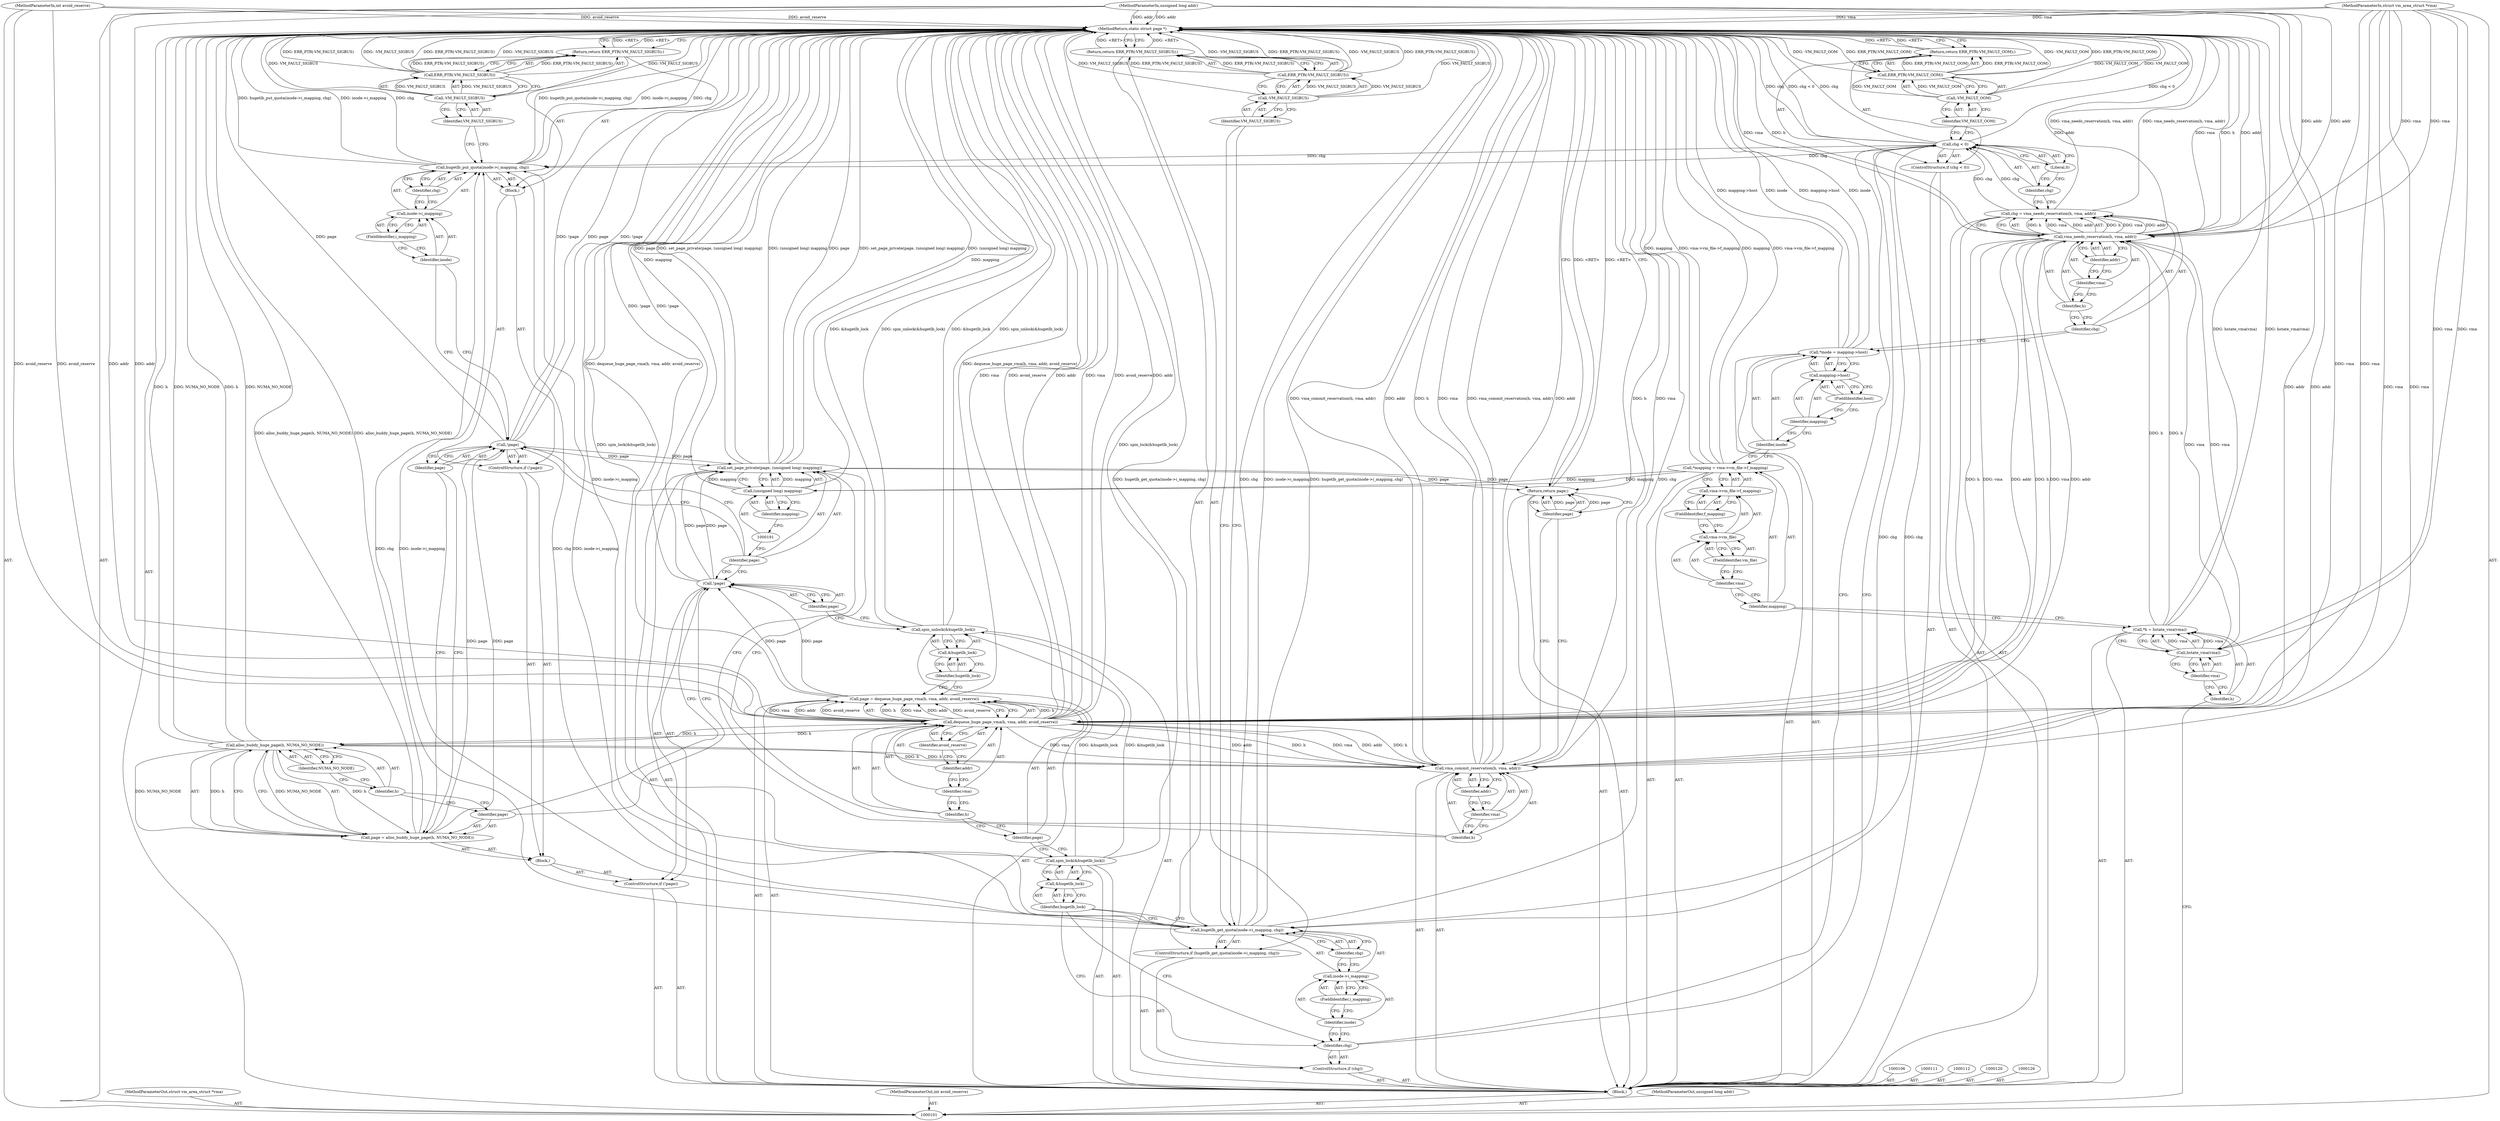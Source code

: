 digraph "1_linux_90481622d75715bfcb68501280a917dbfe516029_4" {
"1000199" [label="(MethodReturn,static struct page *)"];
"1000102" [label="(MethodParameterIn,struct vm_area_struct *vma)"];
"1000299" [label="(MethodParameterOut,struct vm_area_struct *vma)"];
"1000127" [label="(Call,chg = vma_needs_reservation(h, vma, addr))"];
"1000128" [label="(Identifier,chg)"];
"1000130" [label="(Identifier,h)"];
"1000131" [label="(Identifier,vma)"];
"1000132" [label="(Identifier,addr)"];
"1000129" [label="(Call,vma_needs_reservation(h, vma, addr))"];
"1000136" [label="(Literal,0)"];
"1000133" [label="(ControlStructure,if (chg < 0))"];
"1000134" [label="(Call,chg < 0)"];
"1000135" [label="(Identifier,chg)"];
"1000138" [label="(Call,ERR_PTR(-VM_FAULT_OOM))"];
"1000139" [label="(Call,-VM_FAULT_OOM)"];
"1000140" [label="(Identifier,VM_FAULT_OOM)"];
"1000137" [label="(Return,return ERR_PTR(-VM_FAULT_OOM);)"];
"1000104" [label="(MethodParameterIn,int avoid_reserve)"];
"1000301" [label="(MethodParameterOut,int avoid_reserve)"];
"1000103" [label="(MethodParameterIn,unsigned long addr)"];
"1000300" [label="(MethodParameterOut,unsigned long addr)"];
"1000141" [label="(ControlStructure,if (chg))"];
"1000142" [label="(Identifier,chg)"];
"1000143" [label="(ControlStructure,if (hugetlb_get_quota(inode->i_mapping, chg)))"];
"1000145" [label="(Call,inode->i_mapping)"];
"1000146" [label="(Identifier,inode)"];
"1000147" [label="(FieldIdentifier,i_mapping)"];
"1000148" [label="(Identifier,chg)"];
"1000144" [label="(Call,hugetlb_get_quota(inode->i_mapping, chg))"];
"1000150" [label="(Call,ERR_PTR(-VM_FAULT_SIGBUS))"];
"1000151" [label="(Call,-VM_FAULT_SIGBUS)"];
"1000152" [label="(Identifier,VM_FAULT_SIGBUS)"];
"1000149" [label="(Return,return ERR_PTR(-VM_FAULT_SIGBUS);)"];
"1000154" [label="(Call,&hugetlb_lock)"];
"1000155" [label="(Identifier,hugetlb_lock)"];
"1000153" [label="(Call,spin_lock(&hugetlb_lock))"];
"1000156" [label="(Call,page = dequeue_huge_page_vma(h, vma, addr, avoid_reserve))"];
"1000157" [label="(Identifier,page)"];
"1000159" [label="(Identifier,h)"];
"1000160" [label="(Identifier,vma)"];
"1000161" [label="(Identifier,addr)"];
"1000162" [label="(Identifier,avoid_reserve)"];
"1000158" [label="(Call,dequeue_huge_page_vma(h, vma, addr, avoid_reserve))"];
"1000163" [label="(Call,spin_unlock(&hugetlb_lock))"];
"1000164" [label="(Call,&hugetlb_lock)"];
"1000165" [label="(Identifier,hugetlb_lock)"];
"1000169" [label="(Block,)"];
"1000166" [label="(ControlStructure,if (!page))"];
"1000167" [label="(Call,!page)"];
"1000168" [label="(Identifier,page)"];
"1000172" [label="(Call,alloc_buddy_huge_page(h, NUMA_NO_NODE))"];
"1000170" [label="(Call,page = alloc_buddy_huge_page(h, NUMA_NO_NODE))"];
"1000171" [label="(Identifier,page)"];
"1000173" [label="(Identifier,h)"];
"1000174" [label="(Identifier,NUMA_NO_NODE)"];
"1000105" [label="(Block,)"];
"1000178" [label="(Block,)"];
"1000175" [label="(ControlStructure,if (!page))"];
"1000176" [label="(Call,!page)"];
"1000177" [label="(Identifier,page)"];
"1000180" [label="(Call,inode->i_mapping)"];
"1000181" [label="(Identifier,inode)"];
"1000182" [label="(FieldIdentifier,i_mapping)"];
"1000179" [label="(Call,hugetlb_put_quota(inode->i_mapping, chg))"];
"1000183" [label="(Identifier,chg)"];
"1000185" [label="(Call,ERR_PTR(-VM_FAULT_SIGBUS))"];
"1000186" [label="(Call,-VM_FAULT_SIGBUS)"];
"1000187" [label="(Identifier,VM_FAULT_SIGBUS)"];
"1000184" [label="(Return,return ERR_PTR(-VM_FAULT_SIGBUS);)"];
"1000188" [label="(Call,set_page_private(page, (unsigned long) mapping))"];
"1000189" [label="(Identifier,page)"];
"1000190" [label="(Call,(unsigned long) mapping)"];
"1000192" [label="(Identifier,mapping)"];
"1000193" [label="(Call,vma_commit_reservation(h, vma, addr))"];
"1000194" [label="(Identifier,h)"];
"1000195" [label="(Identifier,vma)"];
"1000196" [label="(Identifier,addr)"];
"1000107" [label="(Call,*h = hstate_vma(vma))"];
"1000108" [label="(Identifier,h)"];
"1000109" [label="(Call,hstate_vma(vma))"];
"1000110" [label="(Identifier,vma)"];
"1000197" [label="(Return,return page;)"];
"1000198" [label="(Identifier,page)"];
"1000113" [label="(Call,*mapping = vma->vm_file->f_mapping)"];
"1000114" [label="(Identifier,mapping)"];
"1000115" [label="(Call,vma->vm_file->f_mapping)"];
"1000116" [label="(Call,vma->vm_file)"];
"1000117" [label="(Identifier,vma)"];
"1000118" [label="(FieldIdentifier,vm_file)"];
"1000119" [label="(FieldIdentifier,f_mapping)"];
"1000121" [label="(Call,*inode = mapping->host)"];
"1000122" [label="(Identifier,inode)"];
"1000123" [label="(Call,mapping->host)"];
"1000124" [label="(Identifier,mapping)"];
"1000125" [label="(FieldIdentifier,host)"];
"1000199" -> "1000101"  [label="AST: "];
"1000199" -> "1000137"  [label="CFG: "];
"1000199" -> "1000149"  [label="CFG: "];
"1000199" -> "1000184"  [label="CFG: "];
"1000199" -> "1000197"  [label="CFG: "];
"1000197" -> "1000199"  [label="DDG: <RET>"];
"1000184" -> "1000199"  [label="DDG: <RET>"];
"1000137" -> "1000199"  [label="DDG: <RET>"];
"1000149" -> "1000199"  [label="DDG: <RET>"];
"1000188" -> "1000199"  [label="DDG: set_page_private(page, (unsigned long) mapping)"];
"1000188" -> "1000199"  [label="DDG: (unsigned long) mapping"];
"1000188" -> "1000199"  [label="DDG: page"];
"1000193" -> "1000199"  [label="DDG: h"];
"1000193" -> "1000199"  [label="DDG: vma"];
"1000193" -> "1000199"  [label="DDG: vma_commit_reservation(h, vma, addr)"];
"1000193" -> "1000199"  [label="DDG: addr"];
"1000185" -> "1000199"  [label="DDG: ERR_PTR(-VM_FAULT_SIGBUS)"];
"1000185" -> "1000199"  [label="DDG: -VM_FAULT_SIGBUS"];
"1000102" -> "1000199"  [label="DDG: vma"];
"1000129" -> "1000199"  [label="DDG: vma"];
"1000129" -> "1000199"  [label="DDG: h"];
"1000129" -> "1000199"  [label="DDG: addr"];
"1000163" -> "1000199"  [label="DDG: &hugetlb_lock"];
"1000163" -> "1000199"  [label="DDG: spin_unlock(&hugetlb_lock)"];
"1000170" -> "1000199"  [label="DDG: alloc_buddy_huge_page(h, NUMA_NO_NODE)"];
"1000186" -> "1000199"  [label="DDG: VM_FAULT_SIGBUS"];
"1000150" -> "1000199"  [label="DDG: -VM_FAULT_SIGBUS"];
"1000150" -> "1000199"  [label="DDG: ERR_PTR(-VM_FAULT_SIGBUS)"];
"1000179" -> "1000199"  [label="DDG: hugetlb_put_quota(inode->i_mapping, chg)"];
"1000179" -> "1000199"  [label="DDG: inode->i_mapping"];
"1000179" -> "1000199"  [label="DDG: chg"];
"1000104" -> "1000199"  [label="DDG: avoid_reserve"];
"1000113" -> "1000199"  [label="DDG: mapping"];
"1000113" -> "1000199"  [label="DDG: vma->vm_file->f_mapping"];
"1000158" -> "1000199"  [label="DDG: vma"];
"1000158" -> "1000199"  [label="DDG: avoid_reserve"];
"1000158" -> "1000199"  [label="DDG: addr"];
"1000121" -> "1000199"  [label="DDG: mapping->host"];
"1000121" -> "1000199"  [label="DDG: inode"];
"1000138" -> "1000199"  [label="DDG: -VM_FAULT_OOM"];
"1000138" -> "1000199"  [label="DDG: ERR_PTR(-VM_FAULT_OOM)"];
"1000139" -> "1000199"  [label="DDG: VM_FAULT_OOM"];
"1000151" -> "1000199"  [label="DDG: VM_FAULT_SIGBUS"];
"1000127" -> "1000199"  [label="DDG: vma_needs_reservation(h, vma, addr)"];
"1000144" -> "1000199"  [label="DDG: hugetlb_get_quota(inode->i_mapping, chg)"];
"1000144" -> "1000199"  [label="DDG: chg"];
"1000144" -> "1000199"  [label="DDG: inode->i_mapping"];
"1000167" -> "1000199"  [label="DDG: !page"];
"1000134" -> "1000199"  [label="DDG: chg < 0"];
"1000134" -> "1000199"  [label="DDG: chg"];
"1000156" -> "1000199"  [label="DDG: dequeue_huge_page_vma(h, vma, addr, avoid_reserve)"];
"1000103" -> "1000199"  [label="DDG: addr"];
"1000176" -> "1000199"  [label="DDG: !page"];
"1000176" -> "1000199"  [label="DDG: page"];
"1000153" -> "1000199"  [label="DDG: spin_lock(&hugetlb_lock)"];
"1000172" -> "1000199"  [label="DDG: h"];
"1000172" -> "1000199"  [label="DDG: NUMA_NO_NODE"];
"1000190" -> "1000199"  [label="DDG: mapping"];
"1000107" -> "1000199"  [label="DDG: hstate_vma(vma)"];
"1000102" -> "1000101"  [label="AST: "];
"1000102" -> "1000199"  [label="DDG: vma"];
"1000102" -> "1000109"  [label="DDG: vma"];
"1000102" -> "1000129"  [label="DDG: vma"];
"1000102" -> "1000158"  [label="DDG: vma"];
"1000102" -> "1000193"  [label="DDG: vma"];
"1000299" -> "1000101"  [label="AST: "];
"1000127" -> "1000105"  [label="AST: "];
"1000127" -> "1000129"  [label="CFG: "];
"1000128" -> "1000127"  [label="AST: "];
"1000129" -> "1000127"  [label="AST: "];
"1000135" -> "1000127"  [label="CFG: "];
"1000127" -> "1000199"  [label="DDG: vma_needs_reservation(h, vma, addr)"];
"1000129" -> "1000127"  [label="DDG: h"];
"1000129" -> "1000127"  [label="DDG: vma"];
"1000129" -> "1000127"  [label="DDG: addr"];
"1000127" -> "1000134"  [label="DDG: chg"];
"1000128" -> "1000127"  [label="AST: "];
"1000128" -> "1000121"  [label="CFG: "];
"1000130" -> "1000128"  [label="CFG: "];
"1000130" -> "1000129"  [label="AST: "];
"1000130" -> "1000128"  [label="CFG: "];
"1000131" -> "1000130"  [label="CFG: "];
"1000131" -> "1000129"  [label="AST: "];
"1000131" -> "1000130"  [label="CFG: "];
"1000132" -> "1000131"  [label="CFG: "];
"1000132" -> "1000129"  [label="AST: "];
"1000132" -> "1000131"  [label="CFG: "];
"1000129" -> "1000132"  [label="CFG: "];
"1000129" -> "1000127"  [label="AST: "];
"1000129" -> "1000132"  [label="CFG: "];
"1000130" -> "1000129"  [label="AST: "];
"1000131" -> "1000129"  [label="AST: "];
"1000132" -> "1000129"  [label="AST: "];
"1000127" -> "1000129"  [label="CFG: "];
"1000129" -> "1000199"  [label="DDG: vma"];
"1000129" -> "1000199"  [label="DDG: h"];
"1000129" -> "1000199"  [label="DDG: addr"];
"1000129" -> "1000127"  [label="DDG: h"];
"1000129" -> "1000127"  [label="DDG: vma"];
"1000129" -> "1000127"  [label="DDG: addr"];
"1000107" -> "1000129"  [label="DDG: h"];
"1000109" -> "1000129"  [label="DDG: vma"];
"1000102" -> "1000129"  [label="DDG: vma"];
"1000103" -> "1000129"  [label="DDG: addr"];
"1000129" -> "1000158"  [label="DDG: h"];
"1000129" -> "1000158"  [label="DDG: vma"];
"1000129" -> "1000158"  [label="DDG: addr"];
"1000136" -> "1000134"  [label="AST: "];
"1000136" -> "1000135"  [label="CFG: "];
"1000134" -> "1000136"  [label="CFG: "];
"1000133" -> "1000105"  [label="AST: "];
"1000134" -> "1000133"  [label="AST: "];
"1000137" -> "1000133"  [label="AST: "];
"1000134" -> "1000133"  [label="AST: "];
"1000134" -> "1000136"  [label="CFG: "];
"1000135" -> "1000134"  [label="AST: "];
"1000136" -> "1000134"  [label="AST: "];
"1000140" -> "1000134"  [label="CFG: "];
"1000142" -> "1000134"  [label="CFG: "];
"1000134" -> "1000199"  [label="DDG: chg < 0"];
"1000134" -> "1000199"  [label="DDG: chg"];
"1000127" -> "1000134"  [label="DDG: chg"];
"1000134" -> "1000144"  [label="DDG: chg"];
"1000134" -> "1000179"  [label="DDG: chg"];
"1000135" -> "1000134"  [label="AST: "];
"1000135" -> "1000127"  [label="CFG: "];
"1000136" -> "1000135"  [label="CFG: "];
"1000138" -> "1000137"  [label="AST: "];
"1000138" -> "1000139"  [label="CFG: "];
"1000139" -> "1000138"  [label="AST: "];
"1000137" -> "1000138"  [label="CFG: "];
"1000138" -> "1000199"  [label="DDG: -VM_FAULT_OOM"];
"1000138" -> "1000199"  [label="DDG: ERR_PTR(-VM_FAULT_OOM)"];
"1000138" -> "1000137"  [label="DDG: ERR_PTR(-VM_FAULT_OOM)"];
"1000139" -> "1000138"  [label="DDG: VM_FAULT_OOM"];
"1000139" -> "1000138"  [label="AST: "];
"1000139" -> "1000140"  [label="CFG: "];
"1000140" -> "1000139"  [label="AST: "];
"1000138" -> "1000139"  [label="CFG: "];
"1000139" -> "1000199"  [label="DDG: VM_FAULT_OOM"];
"1000139" -> "1000138"  [label="DDG: VM_FAULT_OOM"];
"1000140" -> "1000139"  [label="AST: "];
"1000140" -> "1000134"  [label="CFG: "];
"1000139" -> "1000140"  [label="CFG: "];
"1000137" -> "1000133"  [label="AST: "];
"1000137" -> "1000138"  [label="CFG: "];
"1000138" -> "1000137"  [label="AST: "];
"1000199" -> "1000137"  [label="CFG: "];
"1000137" -> "1000199"  [label="DDG: <RET>"];
"1000138" -> "1000137"  [label="DDG: ERR_PTR(-VM_FAULT_OOM)"];
"1000104" -> "1000101"  [label="AST: "];
"1000104" -> "1000199"  [label="DDG: avoid_reserve"];
"1000104" -> "1000158"  [label="DDG: avoid_reserve"];
"1000301" -> "1000101"  [label="AST: "];
"1000103" -> "1000101"  [label="AST: "];
"1000103" -> "1000199"  [label="DDG: addr"];
"1000103" -> "1000129"  [label="DDG: addr"];
"1000103" -> "1000158"  [label="DDG: addr"];
"1000103" -> "1000193"  [label="DDG: addr"];
"1000300" -> "1000101"  [label="AST: "];
"1000141" -> "1000105"  [label="AST: "];
"1000142" -> "1000141"  [label="AST: "];
"1000143" -> "1000141"  [label="AST: "];
"1000142" -> "1000141"  [label="AST: "];
"1000142" -> "1000134"  [label="CFG: "];
"1000146" -> "1000142"  [label="CFG: "];
"1000155" -> "1000142"  [label="CFG: "];
"1000143" -> "1000141"  [label="AST: "];
"1000144" -> "1000143"  [label="AST: "];
"1000149" -> "1000143"  [label="AST: "];
"1000145" -> "1000144"  [label="AST: "];
"1000145" -> "1000147"  [label="CFG: "];
"1000146" -> "1000145"  [label="AST: "];
"1000147" -> "1000145"  [label="AST: "];
"1000148" -> "1000145"  [label="CFG: "];
"1000146" -> "1000145"  [label="AST: "];
"1000146" -> "1000142"  [label="CFG: "];
"1000147" -> "1000146"  [label="CFG: "];
"1000147" -> "1000145"  [label="AST: "];
"1000147" -> "1000146"  [label="CFG: "];
"1000145" -> "1000147"  [label="CFG: "];
"1000148" -> "1000144"  [label="AST: "];
"1000148" -> "1000145"  [label="CFG: "];
"1000144" -> "1000148"  [label="CFG: "];
"1000144" -> "1000143"  [label="AST: "];
"1000144" -> "1000148"  [label="CFG: "];
"1000145" -> "1000144"  [label="AST: "];
"1000148" -> "1000144"  [label="AST: "];
"1000152" -> "1000144"  [label="CFG: "];
"1000155" -> "1000144"  [label="CFG: "];
"1000144" -> "1000199"  [label="DDG: hugetlb_get_quota(inode->i_mapping, chg)"];
"1000144" -> "1000199"  [label="DDG: chg"];
"1000144" -> "1000199"  [label="DDG: inode->i_mapping"];
"1000134" -> "1000144"  [label="DDG: chg"];
"1000144" -> "1000179"  [label="DDG: inode->i_mapping"];
"1000144" -> "1000179"  [label="DDG: chg"];
"1000150" -> "1000149"  [label="AST: "];
"1000150" -> "1000151"  [label="CFG: "];
"1000151" -> "1000150"  [label="AST: "];
"1000149" -> "1000150"  [label="CFG: "];
"1000150" -> "1000199"  [label="DDG: -VM_FAULT_SIGBUS"];
"1000150" -> "1000199"  [label="DDG: ERR_PTR(-VM_FAULT_SIGBUS)"];
"1000150" -> "1000149"  [label="DDG: ERR_PTR(-VM_FAULT_SIGBUS)"];
"1000151" -> "1000150"  [label="DDG: VM_FAULT_SIGBUS"];
"1000151" -> "1000150"  [label="AST: "];
"1000151" -> "1000152"  [label="CFG: "];
"1000152" -> "1000151"  [label="AST: "];
"1000150" -> "1000151"  [label="CFG: "];
"1000151" -> "1000199"  [label="DDG: VM_FAULT_SIGBUS"];
"1000151" -> "1000150"  [label="DDG: VM_FAULT_SIGBUS"];
"1000152" -> "1000151"  [label="AST: "];
"1000152" -> "1000144"  [label="CFG: "];
"1000151" -> "1000152"  [label="CFG: "];
"1000149" -> "1000143"  [label="AST: "];
"1000149" -> "1000150"  [label="CFG: "];
"1000150" -> "1000149"  [label="AST: "];
"1000199" -> "1000149"  [label="CFG: "];
"1000149" -> "1000199"  [label="DDG: <RET>"];
"1000150" -> "1000149"  [label="DDG: ERR_PTR(-VM_FAULT_SIGBUS)"];
"1000154" -> "1000153"  [label="AST: "];
"1000154" -> "1000155"  [label="CFG: "];
"1000155" -> "1000154"  [label="AST: "];
"1000153" -> "1000154"  [label="CFG: "];
"1000155" -> "1000154"  [label="AST: "];
"1000155" -> "1000144"  [label="CFG: "];
"1000155" -> "1000142"  [label="CFG: "];
"1000154" -> "1000155"  [label="CFG: "];
"1000153" -> "1000105"  [label="AST: "];
"1000153" -> "1000154"  [label="CFG: "];
"1000154" -> "1000153"  [label="AST: "];
"1000157" -> "1000153"  [label="CFG: "];
"1000153" -> "1000199"  [label="DDG: spin_lock(&hugetlb_lock)"];
"1000153" -> "1000163"  [label="DDG: &hugetlb_lock"];
"1000156" -> "1000105"  [label="AST: "];
"1000156" -> "1000158"  [label="CFG: "];
"1000157" -> "1000156"  [label="AST: "];
"1000158" -> "1000156"  [label="AST: "];
"1000165" -> "1000156"  [label="CFG: "];
"1000156" -> "1000199"  [label="DDG: dequeue_huge_page_vma(h, vma, addr, avoid_reserve)"];
"1000158" -> "1000156"  [label="DDG: h"];
"1000158" -> "1000156"  [label="DDG: vma"];
"1000158" -> "1000156"  [label="DDG: addr"];
"1000158" -> "1000156"  [label="DDG: avoid_reserve"];
"1000156" -> "1000167"  [label="DDG: page"];
"1000157" -> "1000156"  [label="AST: "];
"1000157" -> "1000153"  [label="CFG: "];
"1000159" -> "1000157"  [label="CFG: "];
"1000159" -> "1000158"  [label="AST: "];
"1000159" -> "1000157"  [label="CFG: "];
"1000160" -> "1000159"  [label="CFG: "];
"1000160" -> "1000158"  [label="AST: "];
"1000160" -> "1000159"  [label="CFG: "];
"1000161" -> "1000160"  [label="CFG: "];
"1000161" -> "1000158"  [label="AST: "];
"1000161" -> "1000160"  [label="CFG: "];
"1000162" -> "1000161"  [label="CFG: "];
"1000162" -> "1000158"  [label="AST: "];
"1000162" -> "1000161"  [label="CFG: "];
"1000158" -> "1000162"  [label="CFG: "];
"1000158" -> "1000156"  [label="AST: "];
"1000158" -> "1000162"  [label="CFG: "];
"1000159" -> "1000158"  [label="AST: "];
"1000160" -> "1000158"  [label="AST: "];
"1000161" -> "1000158"  [label="AST: "];
"1000162" -> "1000158"  [label="AST: "];
"1000156" -> "1000158"  [label="CFG: "];
"1000158" -> "1000199"  [label="DDG: vma"];
"1000158" -> "1000199"  [label="DDG: avoid_reserve"];
"1000158" -> "1000199"  [label="DDG: addr"];
"1000158" -> "1000156"  [label="DDG: h"];
"1000158" -> "1000156"  [label="DDG: vma"];
"1000158" -> "1000156"  [label="DDG: addr"];
"1000158" -> "1000156"  [label="DDG: avoid_reserve"];
"1000129" -> "1000158"  [label="DDG: h"];
"1000129" -> "1000158"  [label="DDG: vma"];
"1000129" -> "1000158"  [label="DDG: addr"];
"1000102" -> "1000158"  [label="DDG: vma"];
"1000103" -> "1000158"  [label="DDG: addr"];
"1000104" -> "1000158"  [label="DDG: avoid_reserve"];
"1000158" -> "1000172"  [label="DDG: h"];
"1000158" -> "1000193"  [label="DDG: h"];
"1000158" -> "1000193"  [label="DDG: vma"];
"1000158" -> "1000193"  [label="DDG: addr"];
"1000163" -> "1000105"  [label="AST: "];
"1000163" -> "1000164"  [label="CFG: "];
"1000164" -> "1000163"  [label="AST: "];
"1000168" -> "1000163"  [label="CFG: "];
"1000163" -> "1000199"  [label="DDG: &hugetlb_lock"];
"1000163" -> "1000199"  [label="DDG: spin_unlock(&hugetlb_lock)"];
"1000153" -> "1000163"  [label="DDG: &hugetlb_lock"];
"1000164" -> "1000163"  [label="AST: "];
"1000164" -> "1000165"  [label="CFG: "];
"1000165" -> "1000164"  [label="AST: "];
"1000163" -> "1000164"  [label="CFG: "];
"1000165" -> "1000164"  [label="AST: "];
"1000165" -> "1000156"  [label="CFG: "];
"1000164" -> "1000165"  [label="CFG: "];
"1000169" -> "1000166"  [label="AST: "];
"1000170" -> "1000169"  [label="AST: "];
"1000175" -> "1000169"  [label="AST: "];
"1000166" -> "1000105"  [label="AST: "];
"1000167" -> "1000166"  [label="AST: "];
"1000169" -> "1000166"  [label="AST: "];
"1000167" -> "1000166"  [label="AST: "];
"1000167" -> "1000168"  [label="CFG: "];
"1000168" -> "1000167"  [label="AST: "];
"1000171" -> "1000167"  [label="CFG: "];
"1000189" -> "1000167"  [label="CFG: "];
"1000167" -> "1000199"  [label="DDG: !page"];
"1000156" -> "1000167"  [label="DDG: page"];
"1000167" -> "1000188"  [label="DDG: page"];
"1000168" -> "1000167"  [label="AST: "];
"1000168" -> "1000163"  [label="CFG: "];
"1000167" -> "1000168"  [label="CFG: "];
"1000172" -> "1000170"  [label="AST: "];
"1000172" -> "1000174"  [label="CFG: "];
"1000173" -> "1000172"  [label="AST: "];
"1000174" -> "1000172"  [label="AST: "];
"1000170" -> "1000172"  [label="CFG: "];
"1000172" -> "1000199"  [label="DDG: h"];
"1000172" -> "1000199"  [label="DDG: NUMA_NO_NODE"];
"1000172" -> "1000170"  [label="DDG: h"];
"1000172" -> "1000170"  [label="DDG: NUMA_NO_NODE"];
"1000158" -> "1000172"  [label="DDG: h"];
"1000172" -> "1000193"  [label="DDG: h"];
"1000170" -> "1000169"  [label="AST: "];
"1000170" -> "1000172"  [label="CFG: "];
"1000171" -> "1000170"  [label="AST: "];
"1000172" -> "1000170"  [label="AST: "];
"1000177" -> "1000170"  [label="CFG: "];
"1000170" -> "1000199"  [label="DDG: alloc_buddy_huge_page(h, NUMA_NO_NODE)"];
"1000172" -> "1000170"  [label="DDG: h"];
"1000172" -> "1000170"  [label="DDG: NUMA_NO_NODE"];
"1000170" -> "1000176"  [label="DDG: page"];
"1000171" -> "1000170"  [label="AST: "];
"1000171" -> "1000167"  [label="CFG: "];
"1000173" -> "1000171"  [label="CFG: "];
"1000173" -> "1000172"  [label="AST: "];
"1000173" -> "1000171"  [label="CFG: "];
"1000174" -> "1000173"  [label="CFG: "];
"1000174" -> "1000172"  [label="AST: "];
"1000174" -> "1000173"  [label="CFG: "];
"1000172" -> "1000174"  [label="CFG: "];
"1000105" -> "1000101"  [label="AST: "];
"1000106" -> "1000105"  [label="AST: "];
"1000107" -> "1000105"  [label="AST: "];
"1000111" -> "1000105"  [label="AST: "];
"1000112" -> "1000105"  [label="AST: "];
"1000113" -> "1000105"  [label="AST: "];
"1000120" -> "1000105"  [label="AST: "];
"1000121" -> "1000105"  [label="AST: "];
"1000126" -> "1000105"  [label="AST: "];
"1000127" -> "1000105"  [label="AST: "];
"1000133" -> "1000105"  [label="AST: "];
"1000141" -> "1000105"  [label="AST: "];
"1000153" -> "1000105"  [label="AST: "];
"1000156" -> "1000105"  [label="AST: "];
"1000163" -> "1000105"  [label="AST: "];
"1000166" -> "1000105"  [label="AST: "];
"1000188" -> "1000105"  [label="AST: "];
"1000193" -> "1000105"  [label="AST: "];
"1000197" -> "1000105"  [label="AST: "];
"1000178" -> "1000175"  [label="AST: "];
"1000179" -> "1000178"  [label="AST: "];
"1000184" -> "1000178"  [label="AST: "];
"1000175" -> "1000169"  [label="AST: "];
"1000176" -> "1000175"  [label="AST: "];
"1000178" -> "1000175"  [label="AST: "];
"1000176" -> "1000175"  [label="AST: "];
"1000176" -> "1000177"  [label="CFG: "];
"1000177" -> "1000176"  [label="AST: "];
"1000181" -> "1000176"  [label="CFG: "];
"1000189" -> "1000176"  [label="CFG: "];
"1000176" -> "1000199"  [label="DDG: !page"];
"1000176" -> "1000199"  [label="DDG: page"];
"1000170" -> "1000176"  [label="DDG: page"];
"1000176" -> "1000188"  [label="DDG: page"];
"1000177" -> "1000176"  [label="AST: "];
"1000177" -> "1000170"  [label="CFG: "];
"1000176" -> "1000177"  [label="CFG: "];
"1000180" -> "1000179"  [label="AST: "];
"1000180" -> "1000182"  [label="CFG: "];
"1000181" -> "1000180"  [label="AST: "];
"1000182" -> "1000180"  [label="AST: "];
"1000183" -> "1000180"  [label="CFG: "];
"1000181" -> "1000180"  [label="AST: "];
"1000181" -> "1000176"  [label="CFG: "];
"1000182" -> "1000181"  [label="CFG: "];
"1000182" -> "1000180"  [label="AST: "];
"1000182" -> "1000181"  [label="CFG: "];
"1000180" -> "1000182"  [label="CFG: "];
"1000179" -> "1000178"  [label="AST: "];
"1000179" -> "1000183"  [label="CFG: "];
"1000180" -> "1000179"  [label="AST: "];
"1000183" -> "1000179"  [label="AST: "];
"1000187" -> "1000179"  [label="CFG: "];
"1000179" -> "1000199"  [label="DDG: hugetlb_put_quota(inode->i_mapping, chg)"];
"1000179" -> "1000199"  [label="DDG: inode->i_mapping"];
"1000179" -> "1000199"  [label="DDG: chg"];
"1000144" -> "1000179"  [label="DDG: inode->i_mapping"];
"1000144" -> "1000179"  [label="DDG: chg"];
"1000134" -> "1000179"  [label="DDG: chg"];
"1000183" -> "1000179"  [label="AST: "];
"1000183" -> "1000180"  [label="CFG: "];
"1000179" -> "1000183"  [label="CFG: "];
"1000185" -> "1000184"  [label="AST: "];
"1000185" -> "1000186"  [label="CFG: "];
"1000186" -> "1000185"  [label="AST: "];
"1000184" -> "1000185"  [label="CFG: "];
"1000185" -> "1000199"  [label="DDG: ERR_PTR(-VM_FAULT_SIGBUS)"];
"1000185" -> "1000199"  [label="DDG: -VM_FAULT_SIGBUS"];
"1000185" -> "1000184"  [label="DDG: ERR_PTR(-VM_FAULT_SIGBUS)"];
"1000186" -> "1000185"  [label="DDG: VM_FAULT_SIGBUS"];
"1000186" -> "1000185"  [label="AST: "];
"1000186" -> "1000187"  [label="CFG: "];
"1000187" -> "1000186"  [label="AST: "];
"1000185" -> "1000186"  [label="CFG: "];
"1000186" -> "1000199"  [label="DDG: VM_FAULT_SIGBUS"];
"1000186" -> "1000185"  [label="DDG: VM_FAULT_SIGBUS"];
"1000187" -> "1000186"  [label="AST: "];
"1000187" -> "1000179"  [label="CFG: "];
"1000186" -> "1000187"  [label="CFG: "];
"1000184" -> "1000178"  [label="AST: "];
"1000184" -> "1000185"  [label="CFG: "];
"1000185" -> "1000184"  [label="AST: "];
"1000199" -> "1000184"  [label="CFG: "];
"1000184" -> "1000199"  [label="DDG: <RET>"];
"1000185" -> "1000184"  [label="DDG: ERR_PTR(-VM_FAULT_SIGBUS)"];
"1000188" -> "1000105"  [label="AST: "];
"1000188" -> "1000190"  [label="CFG: "];
"1000189" -> "1000188"  [label="AST: "];
"1000190" -> "1000188"  [label="AST: "];
"1000194" -> "1000188"  [label="CFG: "];
"1000188" -> "1000199"  [label="DDG: set_page_private(page, (unsigned long) mapping)"];
"1000188" -> "1000199"  [label="DDG: (unsigned long) mapping"];
"1000188" -> "1000199"  [label="DDG: page"];
"1000167" -> "1000188"  [label="DDG: page"];
"1000176" -> "1000188"  [label="DDG: page"];
"1000190" -> "1000188"  [label="DDG: mapping"];
"1000188" -> "1000197"  [label="DDG: page"];
"1000189" -> "1000188"  [label="AST: "];
"1000189" -> "1000176"  [label="CFG: "];
"1000189" -> "1000167"  [label="CFG: "];
"1000191" -> "1000189"  [label="CFG: "];
"1000190" -> "1000188"  [label="AST: "];
"1000190" -> "1000192"  [label="CFG: "];
"1000191" -> "1000190"  [label="AST: "];
"1000192" -> "1000190"  [label="AST: "];
"1000188" -> "1000190"  [label="CFG: "];
"1000190" -> "1000199"  [label="DDG: mapping"];
"1000190" -> "1000188"  [label="DDG: mapping"];
"1000113" -> "1000190"  [label="DDG: mapping"];
"1000192" -> "1000190"  [label="AST: "];
"1000192" -> "1000191"  [label="CFG: "];
"1000190" -> "1000192"  [label="CFG: "];
"1000193" -> "1000105"  [label="AST: "];
"1000193" -> "1000196"  [label="CFG: "];
"1000194" -> "1000193"  [label="AST: "];
"1000195" -> "1000193"  [label="AST: "];
"1000196" -> "1000193"  [label="AST: "];
"1000198" -> "1000193"  [label="CFG: "];
"1000193" -> "1000199"  [label="DDG: h"];
"1000193" -> "1000199"  [label="DDG: vma"];
"1000193" -> "1000199"  [label="DDG: vma_commit_reservation(h, vma, addr)"];
"1000193" -> "1000199"  [label="DDG: addr"];
"1000158" -> "1000193"  [label="DDG: h"];
"1000158" -> "1000193"  [label="DDG: vma"];
"1000158" -> "1000193"  [label="DDG: addr"];
"1000172" -> "1000193"  [label="DDG: h"];
"1000102" -> "1000193"  [label="DDG: vma"];
"1000103" -> "1000193"  [label="DDG: addr"];
"1000194" -> "1000193"  [label="AST: "];
"1000194" -> "1000188"  [label="CFG: "];
"1000195" -> "1000194"  [label="CFG: "];
"1000195" -> "1000193"  [label="AST: "];
"1000195" -> "1000194"  [label="CFG: "];
"1000196" -> "1000195"  [label="CFG: "];
"1000196" -> "1000193"  [label="AST: "];
"1000196" -> "1000195"  [label="CFG: "];
"1000193" -> "1000196"  [label="CFG: "];
"1000107" -> "1000105"  [label="AST: "];
"1000107" -> "1000109"  [label="CFG: "];
"1000108" -> "1000107"  [label="AST: "];
"1000109" -> "1000107"  [label="AST: "];
"1000114" -> "1000107"  [label="CFG: "];
"1000107" -> "1000199"  [label="DDG: hstate_vma(vma)"];
"1000109" -> "1000107"  [label="DDG: vma"];
"1000107" -> "1000129"  [label="DDG: h"];
"1000108" -> "1000107"  [label="AST: "];
"1000108" -> "1000101"  [label="CFG: "];
"1000110" -> "1000108"  [label="CFG: "];
"1000109" -> "1000107"  [label="AST: "];
"1000109" -> "1000110"  [label="CFG: "];
"1000110" -> "1000109"  [label="AST: "];
"1000107" -> "1000109"  [label="CFG: "];
"1000109" -> "1000107"  [label="DDG: vma"];
"1000102" -> "1000109"  [label="DDG: vma"];
"1000109" -> "1000129"  [label="DDG: vma"];
"1000110" -> "1000109"  [label="AST: "];
"1000110" -> "1000108"  [label="CFG: "];
"1000109" -> "1000110"  [label="CFG: "];
"1000197" -> "1000105"  [label="AST: "];
"1000197" -> "1000198"  [label="CFG: "];
"1000198" -> "1000197"  [label="AST: "];
"1000199" -> "1000197"  [label="CFG: "];
"1000197" -> "1000199"  [label="DDG: <RET>"];
"1000198" -> "1000197"  [label="DDG: page"];
"1000188" -> "1000197"  [label="DDG: page"];
"1000198" -> "1000197"  [label="AST: "];
"1000198" -> "1000193"  [label="CFG: "];
"1000197" -> "1000198"  [label="CFG: "];
"1000198" -> "1000197"  [label="DDG: page"];
"1000113" -> "1000105"  [label="AST: "];
"1000113" -> "1000115"  [label="CFG: "];
"1000114" -> "1000113"  [label="AST: "];
"1000115" -> "1000113"  [label="AST: "];
"1000122" -> "1000113"  [label="CFG: "];
"1000113" -> "1000199"  [label="DDG: mapping"];
"1000113" -> "1000199"  [label="DDG: vma->vm_file->f_mapping"];
"1000113" -> "1000190"  [label="DDG: mapping"];
"1000114" -> "1000113"  [label="AST: "];
"1000114" -> "1000107"  [label="CFG: "];
"1000117" -> "1000114"  [label="CFG: "];
"1000115" -> "1000113"  [label="AST: "];
"1000115" -> "1000119"  [label="CFG: "];
"1000116" -> "1000115"  [label="AST: "];
"1000119" -> "1000115"  [label="AST: "];
"1000113" -> "1000115"  [label="CFG: "];
"1000116" -> "1000115"  [label="AST: "];
"1000116" -> "1000118"  [label="CFG: "];
"1000117" -> "1000116"  [label="AST: "];
"1000118" -> "1000116"  [label="AST: "];
"1000119" -> "1000116"  [label="CFG: "];
"1000117" -> "1000116"  [label="AST: "];
"1000117" -> "1000114"  [label="CFG: "];
"1000118" -> "1000117"  [label="CFG: "];
"1000118" -> "1000116"  [label="AST: "];
"1000118" -> "1000117"  [label="CFG: "];
"1000116" -> "1000118"  [label="CFG: "];
"1000119" -> "1000115"  [label="AST: "];
"1000119" -> "1000116"  [label="CFG: "];
"1000115" -> "1000119"  [label="CFG: "];
"1000121" -> "1000105"  [label="AST: "];
"1000121" -> "1000123"  [label="CFG: "];
"1000122" -> "1000121"  [label="AST: "];
"1000123" -> "1000121"  [label="AST: "];
"1000128" -> "1000121"  [label="CFG: "];
"1000121" -> "1000199"  [label="DDG: mapping->host"];
"1000121" -> "1000199"  [label="DDG: inode"];
"1000122" -> "1000121"  [label="AST: "];
"1000122" -> "1000113"  [label="CFG: "];
"1000124" -> "1000122"  [label="CFG: "];
"1000123" -> "1000121"  [label="AST: "];
"1000123" -> "1000125"  [label="CFG: "];
"1000124" -> "1000123"  [label="AST: "];
"1000125" -> "1000123"  [label="AST: "];
"1000121" -> "1000123"  [label="CFG: "];
"1000124" -> "1000123"  [label="AST: "];
"1000124" -> "1000122"  [label="CFG: "];
"1000125" -> "1000124"  [label="CFG: "];
"1000125" -> "1000123"  [label="AST: "];
"1000125" -> "1000124"  [label="CFG: "];
"1000123" -> "1000125"  [label="CFG: "];
}
